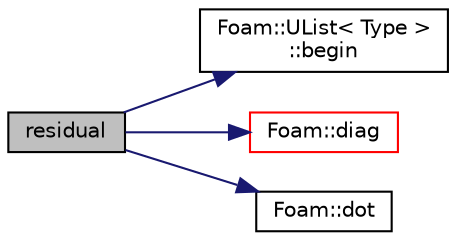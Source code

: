 digraph "residual"
{
  bgcolor="transparent";
  edge [fontname="Helvetica",fontsize="10",labelfontname="Helvetica",labelfontsize="10"];
  node [fontname="Helvetica",fontsize="10",shape=record];
  rankdir="LR";
  Node964 [label="residual",height=0.2,width=0.4,color="black", fillcolor="grey75", style="filled", fontcolor="black"];
  Node964 -> Node965 [color="midnightblue",fontsize="10",style="solid",fontname="Helvetica"];
  Node965 [label="Foam::UList\< Type \>\l::begin",height=0.2,width=0.4,color="black",URL="$a26837.html#a8a0643ef7f391465066f7f07d45ce934",tooltip="Return an iterator to begin traversing the UList. "];
  Node964 -> Node966 [color="midnightblue",fontsize="10",style="solid",fontname="Helvetica"];
  Node966 [label="Foam::diag",height=0.2,width=0.4,color="red",URL="$a21851.html#a8cdb0ba0633c91ed7041368519cd217c"];
  Node964 -> Node971 [color="midnightblue",fontsize="10",style="solid",fontname="Helvetica"];
  Node971 [label="Foam::dot",height=0.2,width=0.4,color="black",URL="$a21851.html#a6a9353de9f9fd7835505aa3fbded7f94"];
}
